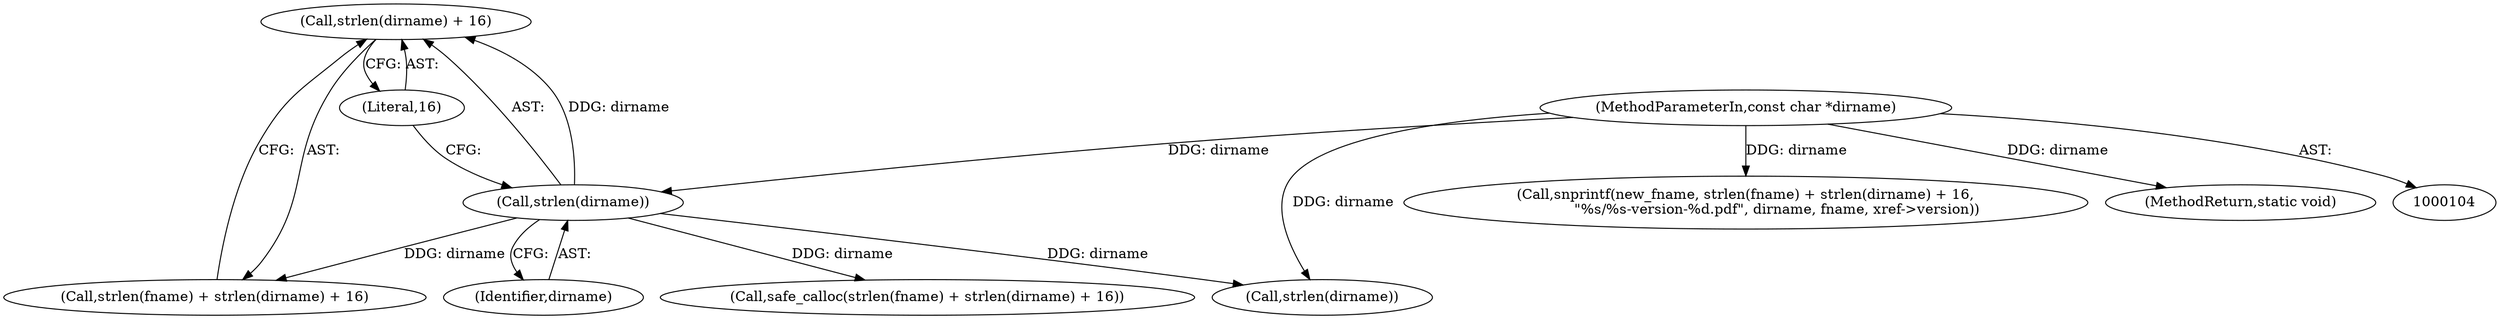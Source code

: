 digraph "0_pdfresurrect_0c4120fffa3dffe97b95c486a120eded82afe8a6_0@API" {
"1000135" [label="(Call,strlen(dirname) + 16)"];
"1000136" [label="(Call,strlen(dirname))"];
"1000107" [label="(MethodParameterIn,const char *dirname)"];
"1000145" [label="(Call,strlen(dirname))"];
"1000137" [label="(Identifier,dirname)"];
"1000139" [label="(Call,snprintf(new_fname, strlen(fname) + strlen(dirname) + 16,\n              \"%s/%s-version-%d.pdf\", dirname, fname, xref->version))"];
"1000132" [label="(Call,strlen(fname) + strlen(dirname) + 16)"];
"1000135" [label="(Call,strlen(dirname) + 16)"];
"1000136" [label="(Call,strlen(dirname))"];
"1000131" [label="(Call,safe_calloc(strlen(fname) + strlen(dirname) + 16))"];
"1000203" [label="(MethodReturn,static void)"];
"1000107" [label="(MethodParameterIn,const char *dirname)"];
"1000138" [label="(Literal,16)"];
"1000135" -> "1000132"  [label="AST: "];
"1000135" -> "1000138"  [label="CFG: "];
"1000136" -> "1000135"  [label="AST: "];
"1000138" -> "1000135"  [label="AST: "];
"1000132" -> "1000135"  [label="CFG: "];
"1000136" -> "1000135"  [label="DDG: dirname"];
"1000136" -> "1000137"  [label="CFG: "];
"1000137" -> "1000136"  [label="AST: "];
"1000138" -> "1000136"  [label="CFG: "];
"1000136" -> "1000131"  [label="DDG: dirname"];
"1000136" -> "1000132"  [label="DDG: dirname"];
"1000107" -> "1000136"  [label="DDG: dirname"];
"1000136" -> "1000145"  [label="DDG: dirname"];
"1000107" -> "1000104"  [label="AST: "];
"1000107" -> "1000203"  [label="DDG: dirname"];
"1000107" -> "1000145"  [label="DDG: dirname"];
"1000107" -> "1000139"  [label="DDG: dirname"];
}

